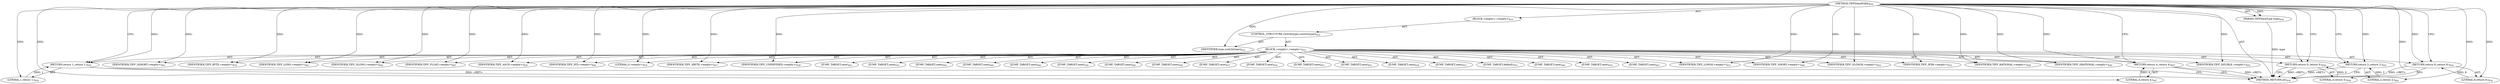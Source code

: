 digraph "TIFFDataWidth" {  
"27123" [label = <(METHOD,TIFFDataWidth)<SUB>830</SUB>> ]
"27124" [label = <(PARAM,TIFFDataType type)<SUB>830</SUB>> ]
"27125" [label = <(BLOCK,&lt;empty&gt;,&lt;empty&gt;)<SUB>831</SUB>> ]
"27126" [label = <(CONTROL_STRUCTURE,switch(type),switch(type))<SUB>832</SUB>> ]
"27127" [label = <(IDENTIFIER,type,switch(type))<SUB>832</SUB>> ]
"27128" [label = <(BLOCK,&lt;empty&gt;,&lt;empty&gt;)<SUB>833</SUB>> ]
"27129" [label = <(JUMP_TARGET,case)<SUB>834</SUB>> ]
"27130" [label = <(LITERAL,0,&lt;empty&gt;)<SUB>834</SUB>> ]
"27131" [label = <(JUMP_TARGET,case)<SUB>835</SUB>> ]
"27132" [label = <(IDENTIFIER,TIFF_BYTE,&lt;empty&gt;)<SUB>835</SUB>> ]
"27133" [label = <(JUMP_TARGET,case)<SUB>836</SUB>> ]
"27134" [label = <(IDENTIFIER,TIFF_ASCII,&lt;empty&gt;)<SUB>836</SUB>> ]
"27135" [label = <(JUMP_TARGET,case)<SUB>837</SUB>> ]
"27136" [label = <(IDENTIFIER,TIFF_SBYTE,&lt;empty&gt;)<SUB>837</SUB>> ]
"27137" [label = <(JUMP_TARGET,case)<SUB>838</SUB>> ]
"27138" [label = <(IDENTIFIER,TIFF_UNDEFINED,&lt;empty&gt;)<SUB>838</SUB>> ]
"27139" [label = <(RETURN,return 1;,return 1;)<SUB>839</SUB>> ]
"27140" [label = <(LITERAL,1,return 1;)<SUB>839</SUB>> ]
"27141" [label = <(JUMP_TARGET,case)<SUB>840</SUB>> ]
"27142" [label = <(IDENTIFIER,TIFF_SHORT,&lt;empty&gt;)<SUB>840</SUB>> ]
"27143" [label = <(JUMP_TARGET,case)<SUB>841</SUB>> ]
"27144" [label = <(IDENTIFIER,TIFF_SSHORT,&lt;empty&gt;)<SUB>841</SUB>> ]
"27145" [label = <(RETURN,return 2;,return 2;)<SUB>842</SUB>> ]
"27146" [label = <(LITERAL,2,return 2;)<SUB>842</SUB>> ]
"27147" [label = <(JUMP_TARGET,case)<SUB>843</SUB>> ]
"27148" [label = <(IDENTIFIER,TIFF_LONG,&lt;empty&gt;)<SUB>843</SUB>> ]
"27149" [label = <(JUMP_TARGET,case)<SUB>844</SUB>> ]
"27150" [label = <(IDENTIFIER,TIFF_SLONG,&lt;empty&gt;)<SUB>844</SUB>> ]
"27151" [label = <(JUMP_TARGET,case)<SUB>845</SUB>> ]
"27152" [label = <(IDENTIFIER,TIFF_FLOAT,&lt;empty&gt;)<SUB>845</SUB>> ]
"27153" [label = <(JUMP_TARGET,case)<SUB>846</SUB>> ]
"27154" [label = <(IDENTIFIER,TIFF_IFD,&lt;empty&gt;)<SUB>846</SUB>> ]
"27155" [label = <(RETURN,return 4;,return 4;)<SUB>847</SUB>> ]
"27156" [label = <(LITERAL,4,return 4;)<SUB>847</SUB>> ]
"27157" [label = <(JUMP_TARGET,case)<SUB>848</SUB>> ]
"27158" [label = <(IDENTIFIER,TIFF_RATIONAL,&lt;empty&gt;)<SUB>848</SUB>> ]
"27159" [label = <(JUMP_TARGET,case)<SUB>849</SUB>> ]
"27160" [label = <(IDENTIFIER,TIFF_SRATIONAL,&lt;empty&gt;)<SUB>849</SUB>> ]
"27161" [label = <(JUMP_TARGET,case)<SUB>850</SUB>> ]
"27162" [label = <(IDENTIFIER,TIFF_DOUBLE,&lt;empty&gt;)<SUB>850</SUB>> ]
"27163" [label = <(JUMP_TARGET,case)<SUB>851</SUB>> ]
"27164" [label = <(IDENTIFIER,TIFF_LONG8,&lt;empty&gt;)<SUB>851</SUB>> ]
"27165" [label = <(JUMP_TARGET,case)<SUB>852</SUB>> ]
"27166" [label = <(IDENTIFIER,TIFF_SLONG8,&lt;empty&gt;)<SUB>852</SUB>> ]
"27167" [label = <(JUMP_TARGET,case)<SUB>853</SUB>> ]
"27168" [label = <(IDENTIFIER,TIFF_IFD8,&lt;empty&gt;)<SUB>853</SUB>> ]
"27169" [label = <(RETURN,return 8;,return 8;)<SUB>854</SUB>> ]
"27170" [label = <(LITERAL,8,return 8;)<SUB>854</SUB>> ]
"27171" [label = <(JUMP_TARGET,default)<SUB>855</SUB>> ]
"27172" [label = <(RETURN,return 0;,return 0;)<SUB>856</SUB>> ]
"27173" [label = <(LITERAL,0,return 0;)<SUB>856</SUB>> ]
"27174" [label = <(METHOD_RETURN,int)<SUB>830</SUB>> ]
  "27123" -> "27124"  [ label = "AST: "] 
  "27123" -> "27125"  [ label = "AST: "] 
  "27123" -> "27174"  [ label = "AST: "] 
  "27125" -> "27126"  [ label = "AST: "] 
  "27126" -> "27127"  [ label = "AST: "] 
  "27126" -> "27128"  [ label = "AST: "] 
  "27128" -> "27129"  [ label = "AST: "] 
  "27128" -> "27130"  [ label = "AST: "] 
  "27128" -> "27131"  [ label = "AST: "] 
  "27128" -> "27132"  [ label = "AST: "] 
  "27128" -> "27133"  [ label = "AST: "] 
  "27128" -> "27134"  [ label = "AST: "] 
  "27128" -> "27135"  [ label = "AST: "] 
  "27128" -> "27136"  [ label = "AST: "] 
  "27128" -> "27137"  [ label = "AST: "] 
  "27128" -> "27138"  [ label = "AST: "] 
  "27128" -> "27139"  [ label = "AST: "] 
  "27128" -> "27141"  [ label = "AST: "] 
  "27128" -> "27142"  [ label = "AST: "] 
  "27128" -> "27143"  [ label = "AST: "] 
  "27128" -> "27144"  [ label = "AST: "] 
  "27128" -> "27145"  [ label = "AST: "] 
  "27128" -> "27147"  [ label = "AST: "] 
  "27128" -> "27148"  [ label = "AST: "] 
  "27128" -> "27149"  [ label = "AST: "] 
  "27128" -> "27150"  [ label = "AST: "] 
  "27128" -> "27151"  [ label = "AST: "] 
  "27128" -> "27152"  [ label = "AST: "] 
  "27128" -> "27153"  [ label = "AST: "] 
  "27128" -> "27154"  [ label = "AST: "] 
  "27128" -> "27155"  [ label = "AST: "] 
  "27128" -> "27157"  [ label = "AST: "] 
  "27128" -> "27158"  [ label = "AST: "] 
  "27128" -> "27159"  [ label = "AST: "] 
  "27128" -> "27160"  [ label = "AST: "] 
  "27128" -> "27161"  [ label = "AST: "] 
  "27128" -> "27162"  [ label = "AST: "] 
  "27128" -> "27163"  [ label = "AST: "] 
  "27128" -> "27164"  [ label = "AST: "] 
  "27128" -> "27165"  [ label = "AST: "] 
  "27128" -> "27166"  [ label = "AST: "] 
  "27128" -> "27167"  [ label = "AST: "] 
  "27128" -> "27168"  [ label = "AST: "] 
  "27128" -> "27169"  [ label = "AST: "] 
  "27128" -> "27171"  [ label = "AST: "] 
  "27128" -> "27172"  [ label = "AST: "] 
  "27139" -> "27140"  [ label = "AST: "] 
  "27145" -> "27146"  [ label = "AST: "] 
  "27155" -> "27156"  [ label = "AST: "] 
  "27169" -> "27170"  [ label = "AST: "] 
  "27172" -> "27173"  [ label = "AST: "] 
  "27139" -> "27174"  [ label = "CFG: "] 
  "27145" -> "27174"  [ label = "CFG: "] 
  "27155" -> "27174"  [ label = "CFG: "] 
  "27169" -> "27174"  [ label = "CFG: "] 
  "27172" -> "27174"  [ label = "CFG: "] 
  "27123" -> "27139"  [ label = "CFG: "] 
  "27123" -> "27145"  [ label = "CFG: "] 
  "27123" -> "27155"  [ label = "CFG: "] 
  "27123" -> "27169"  [ label = "CFG: "] 
  "27123" -> "27172"  [ label = "CFG: "] 
  "27155" -> "27174"  [ label = "DDG: &lt;RET&gt;"] 
  "27145" -> "27174"  [ label = "DDG: &lt;RET&gt;"] 
  "27139" -> "27174"  [ label = "DDG: &lt;RET&gt;"] 
  "27172" -> "27174"  [ label = "DDG: &lt;RET&gt;"] 
  "27169" -> "27174"  [ label = "DDG: &lt;RET&gt;"] 
  "27124" -> "27174"  [ label = "DDG: type"] 
  "27123" -> "27124"  [ label = "DDG: "] 
  "27123" -> "27127"  [ label = "DDG: "] 
  "27123" -> "27130"  [ label = "DDG: "] 
  "27123" -> "27132"  [ label = "DDG: "] 
  "27123" -> "27134"  [ label = "DDG: "] 
  "27123" -> "27136"  [ label = "DDG: "] 
  "27123" -> "27138"  [ label = "DDG: "] 
  "27140" -> "27139"  [ label = "DDG: 1"] 
  "27123" -> "27139"  [ label = "DDG: "] 
  "27123" -> "27142"  [ label = "DDG: "] 
  "27123" -> "27144"  [ label = "DDG: "] 
  "27146" -> "27145"  [ label = "DDG: 2"] 
  "27123" -> "27145"  [ label = "DDG: "] 
  "27123" -> "27148"  [ label = "DDG: "] 
  "27123" -> "27150"  [ label = "DDG: "] 
  "27123" -> "27152"  [ label = "DDG: "] 
  "27123" -> "27154"  [ label = "DDG: "] 
  "27156" -> "27155"  [ label = "DDG: 4"] 
  "27123" -> "27155"  [ label = "DDG: "] 
  "27123" -> "27158"  [ label = "DDG: "] 
  "27123" -> "27160"  [ label = "DDG: "] 
  "27123" -> "27162"  [ label = "DDG: "] 
  "27123" -> "27164"  [ label = "DDG: "] 
  "27123" -> "27166"  [ label = "DDG: "] 
  "27123" -> "27168"  [ label = "DDG: "] 
  "27170" -> "27169"  [ label = "DDG: 8"] 
  "27123" -> "27169"  [ label = "DDG: "] 
  "27173" -> "27172"  [ label = "DDG: 0"] 
  "27123" -> "27172"  [ label = "DDG: "] 
  "27123" -> "27140"  [ label = "DDG: "] 
  "27123" -> "27146"  [ label = "DDG: "] 
  "27123" -> "27156"  [ label = "DDG: "] 
  "27123" -> "27170"  [ label = "DDG: "] 
  "27123" -> "27173"  [ label = "DDG: "] 
}
